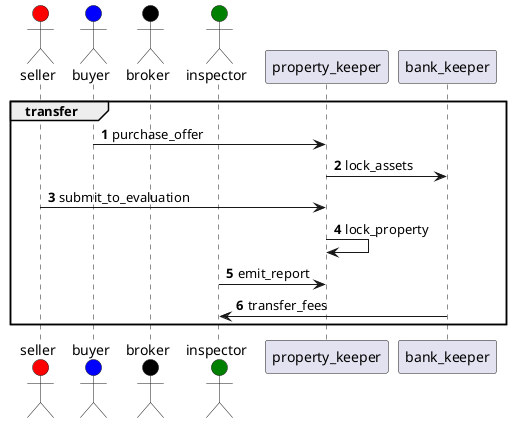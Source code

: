 @startuml
'https://plantuml.com/sequence-diagram

autonumber

actor seller    #red
actor buyer     #blue
actor broker    #black
actor inspector #green

group transfer
    buyer -> property_keeper    : purchase_offer
    property_keeper -> bank_keeper : lock_assets

    seller -> property_keeper    : submit_to_evaluation
    property_keeper -> property_keeper : lock_property

    inspector -> property_keeper : emit_report
    bank_keeper -> inspector : transfer_fees

end

@enduml